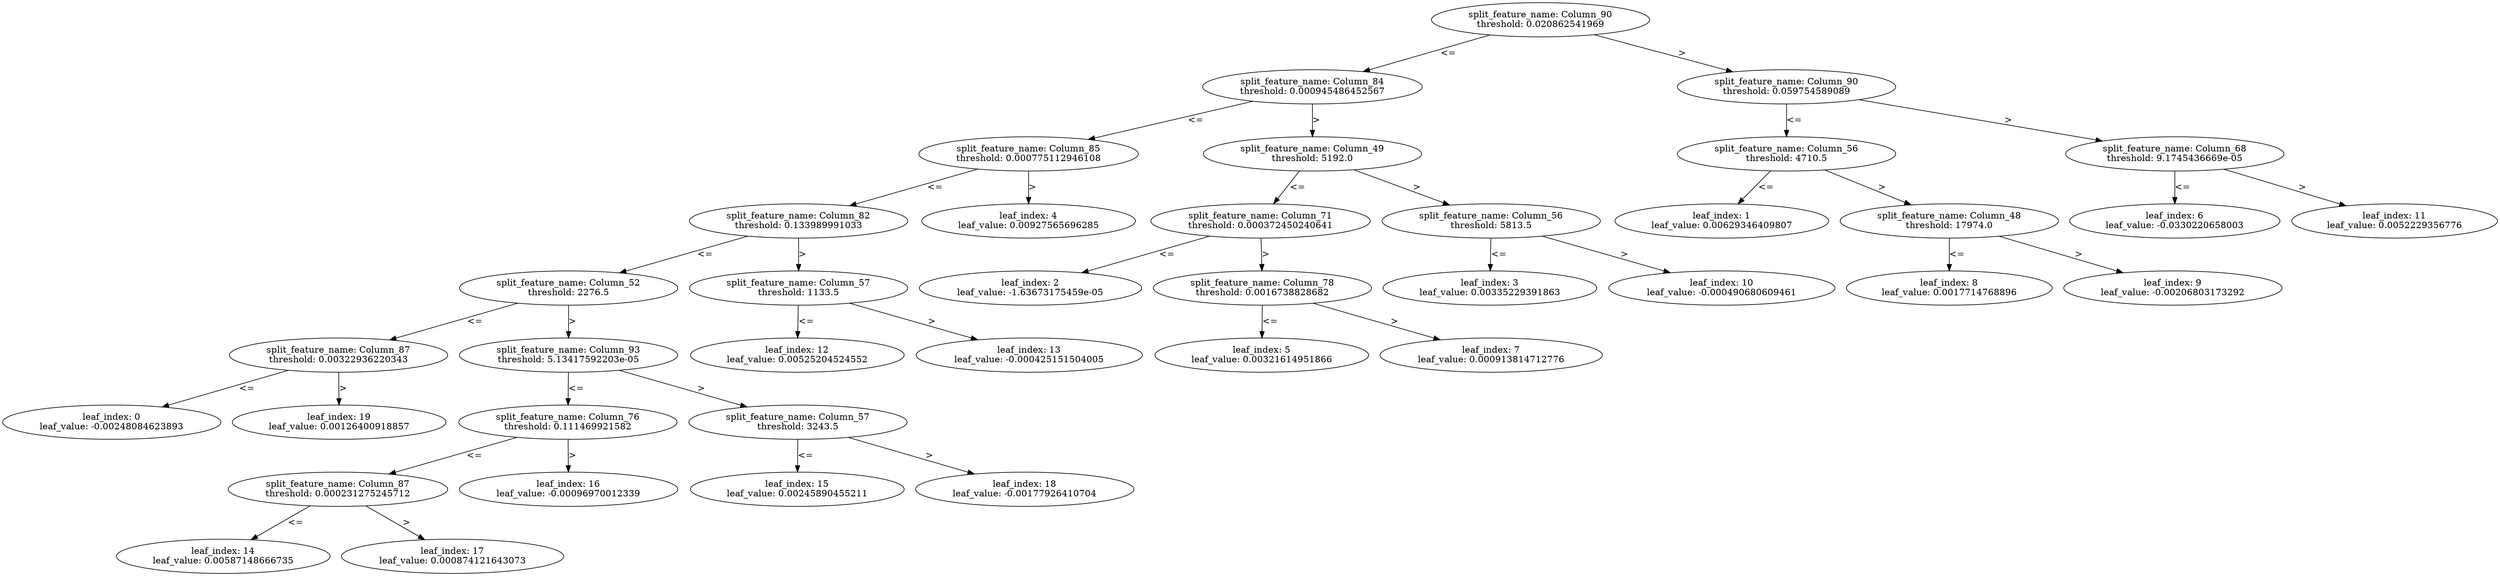 digraph Tree72 {
	split0 [label="split_feature_name: Column_90\nthreshold: 0.020862541969"]
	split1 [label="split_feature_name: Column_84\nthreshold: 0.000945486452567"]
	split3 [label="split_feature_name: Column_85\nthreshold: 0.000775112946108"]
	split11 [label="split_feature_name: Column_82\nthreshold: 0.133989991033"]
	split13 [label="split_feature_name: Column_52\nthreshold: 2276.5"]
	split18 [label="split_feature_name: Column_87\nthreshold: 0.00322936220343"]
	leaf0 [label="leaf_index: 0\nleaf_value: -0.00248084623893"]
	split18 -> leaf0 [label="<="]
	leaf19 [label="leaf_index: 19\nleaf_value: 0.00126400918857"]
	split18 -> leaf19 [label=">"]
	split13 -> split18 [label="<="]
	split14 [label="split_feature_name: Column_93\nthreshold: 5.13417592203e-05"]
	split15 [label="split_feature_name: Column_76\nthreshold: 0.111469921582"]
	split16 [label="split_feature_name: Column_87\nthreshold: 0.000231275245712"]
	leaf14 [label="leaf_index: 14\nleaf_value: 0.00587148666735"]
	split16 -> leaf14 [label="<="]
	leaf17 [label="leaf_index: 17\nleaf_value: 0.000874121643073"]
	split16 -> leaf17 [label=">"]
	split15 -> split16 [label="<="]
	leaf16 [label="leaf_index: 16\nleaf_value: -0.00096970012339"]
	split15 -> leaf16 [label=">"]
	split14 -> split15 [label="<="]
	split17 [label="split_feature_name: Column_57\nthreshold: 3243.5"]
	leaf15 [label="leaf_index: 15\nleaf_value: 0.00245890455211"]
	split17 -> leaf15 [label="<="]
	leaf18 [label="leaf_index: 18\nleaf_value: -0.00177926410704"]
	split17 -> leaf18 [label=">"]
	split14 -> split17 [label=">"]
	split13 -> split14 [label=">"]
	split11 -> split13 [label="<="]
	split12 [label="split_feature_name: Column_57\nthreshold: 1133.5"]
	leaf12 [label="leaf_index: 12\nleaf_value: 0.00525204524552"]
	split12 -> leaf12 [label="<="]
	leaf13 [label="leaf_index: 13\nleaf_value: -0.000425151504005"]
	split12 -> leaf13 [label=">"]
	split11 -> split12 [label=">"]
	split3 -> split11 [label="<="]
	leaf4 [label="leaf_index: 4\nleaf_value: 0.00927565696285"]
	split3 -> leaf4 [label=">"]
	split1 -> split3 [label="<="]
	split2 [label="split_feature_name: Column_49\nthreshold: 5192.0"]
	split4 [label="split_feature_name: Column_71\nthreshold: 0.000372450240641"]
	leaf2 [label="leaf_index: 2\nleaf_value: -1.63673175459e-05"]
	split4 -> leaf2 [label="<="]
	split6 [label="split_feature_name: Column_78\nthreshold: 0.0016738828682"]
	leaf5 [label="leaf_index: 5\nleaf_value: 0.00321614951866"]
	split6 -> leaf5 [label="<="]
	leaf7 [label="leaf_index: 7\nleaf_value: 0.000913814712776"]
	split6 -> leaf7 [label=">"]
	split4 -> split6 [label=">"]
	split2 -> split4 [label="<="]
	split9 [label="split_feature_name: Column_56\nthreshold: 5813.5"]
	leaf3 [label="leaf_index: 3\nleaf_value: 0.00335229391863"]
	split9 -> leaf3 [label="<="]
	leaf10 [label="leaf_index: 10\nleaf_value: -0.000490680609461"]
	split9 -> leaf10 [label=">"]
	split2 -> split9 [label=">"]
	split1 -> split2 [label=">"]
	split0 -> split1 [label="<="]
	split5 [label="split_feature_name: Column_90\nthreshold: 0.059754589089"]
	split7 [label="split_feature_name: Column_56\nthreshold: 4710.5"]
	leaf1 [label="leaf_index: 1\nleaf_value: 0.00629346409807"]
	split7 -> leaf1 [label="<="]
	split8 [label="split_feature_name: Column_48\nthreshold: 17974.0"]
	leaf8 [label="leaf_index: 8\nleaf_value: 0.0017714768896"]
	split8 -> leaf8 [label="<="]
	leaf9 [label="leaf_index: 9\nleaf_value: -0.00206803173292"]
	split8 -> leaf9 [label=">"]
	split7 -> split8 [label=">"]
	split5 -> split7 [label="<="]
	split10 [label="split_feature_name: Column_68\nthreshold: 9.1745436669e-05"]
	leaf6 [label="leaf_index: 6\nleaf_value: -0.0330220658003"]
	split10 -> leaf6 [label="<="]
	leaf11 [label="leaf_index: 11\nleaf_value: 0.0052229356776"]
	split10 -> leaf11 [label=">"]
	split5 -> split10 [label=">"]
	split0 -> split5 [label=">"]
}
